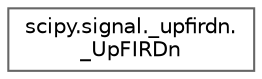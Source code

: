 digraph "Graphical Class Hierarchy"
{
 // LATEX_PDF_SIZE
  bgcolor="transparent";
  edge [fontname=Helvetica,fontsize=10,labelfontname=Helvetica,labelfontsize=10];
  node [fontname=Helvetica,fontsize=10,shape=box,height=0.2,width=0.4];
  rankdir="LR";
  Node0 [id="Node000000",label="scipy.signal._upfirdn.\l_UpFIRDn",height=0.2,width=0.4,color="grey40", fillcolor="white", style="filled",URL="$dc/d42/classscipy_1_1signal_1_1__upfirdn_1_1__UpFIRDn.html",tooltip=" "];
}
